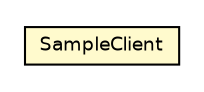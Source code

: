 #!/usr/local/bin/dot
#
# Class diagram 
# Generated by UmlGraph version 4.6 (http://www.spinellis.gr/sw/umlgraph)
#

digraph G {
	edge [fontname="Helvetica",fontsize=10,labelfontname="Helvetica",labelfontsize=10];
	node [fontname="Helvetica",fontsize=10,shape=plaintext];
	// org.apache.archiva.web.xmlrpc.client.SampleClient
	c167691 [label=<<table border="0" cellborder="1" cellspacing="0" cellpadding="2" port="p" bgcolor="lemonChiffon" href="./SampleClient.html">
		<tr><td><table border="0" cellspacing="0" cellpadding="1">
			<tr><td> SampleClient </td></tr>
		</table></td></tr>
		</table>>, fontname="Helvetica", fontcolor="black", fontsize=9.0];
}

